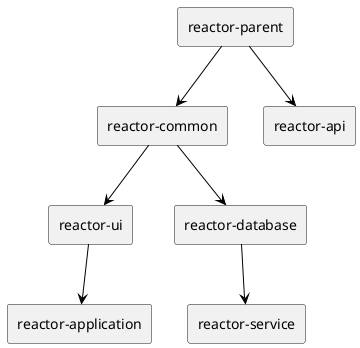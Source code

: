 @startuml
skinparam defaultTextAlignment center
skinparam rectangle {
  BackgroundColor<<optional>> beige
  BackgroundColor<<test>> lightGreen
  BackgroundColor<<runtime>> lightBlue
  BackgroundColor<<provided>> lightGray
}
rectangle "reactor-ui" as com_github_ferstl_reactor_ui
rectangle "reactor-application" as com_github_ferstl_reactor_application
rectangle "reactor-database" as com_github_ferstl_reactor_database
rectangle "reactor-service" as com_github_ferstl_reactor_service
rectangle "reactor-common" as com_github_ferstl_reactor_common
rectangle "reactor-parent" as com_github_ferstl_reactor_parent
rectangle "reactor-api" as com_github_ferstl_reactor_api
com_github_ferstl_reactor_ui -[#000000]-> com_github_ferstl_reactor_application
com_github_ferstl_reactor_database -[#000000]-> com_github_ferstl_reactor_service
com_github_ferstl_reactor_common -[#000000]-> com_github_ferstl_reactor_database
com_github_ferstl_reactor_common -[#000000]-> com_github_ferstl_reactor_ui
com_github_ferstl_reactor_parent -[#000000]-> com_github_ferstl_reactor_api
com_github_ferstl_reactor_parent -[#000000]-> com_github_ferstl_reactor_common
@enduml